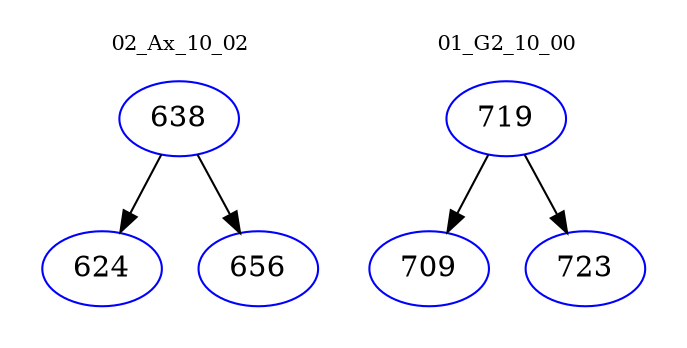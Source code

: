 digraph{
subgraph cluster_0 {
color = white
label = "02_Ax_10_02";
fontsize=10;
T0_638 [label="638", color="blue"]
T0_638 -> T0_624 [color="black"]
T0_624 [label="624", color="blue"]
T0_638 -> T0_656 [color="black"]
T0_656 [label="656", color="blue"]
}
subgraph cluster_1 {
color = white
label = "01_G2_10_00";
fontsize=10;
T1_719 [label="719", color="blue"]
T1_719 -> T1_709 [color="black"]
T1_709 [label="709", color="blue"]
T1_719 -> T1_723 [color="black"]
T1_723 [label="723", color="blue"]
}
}
